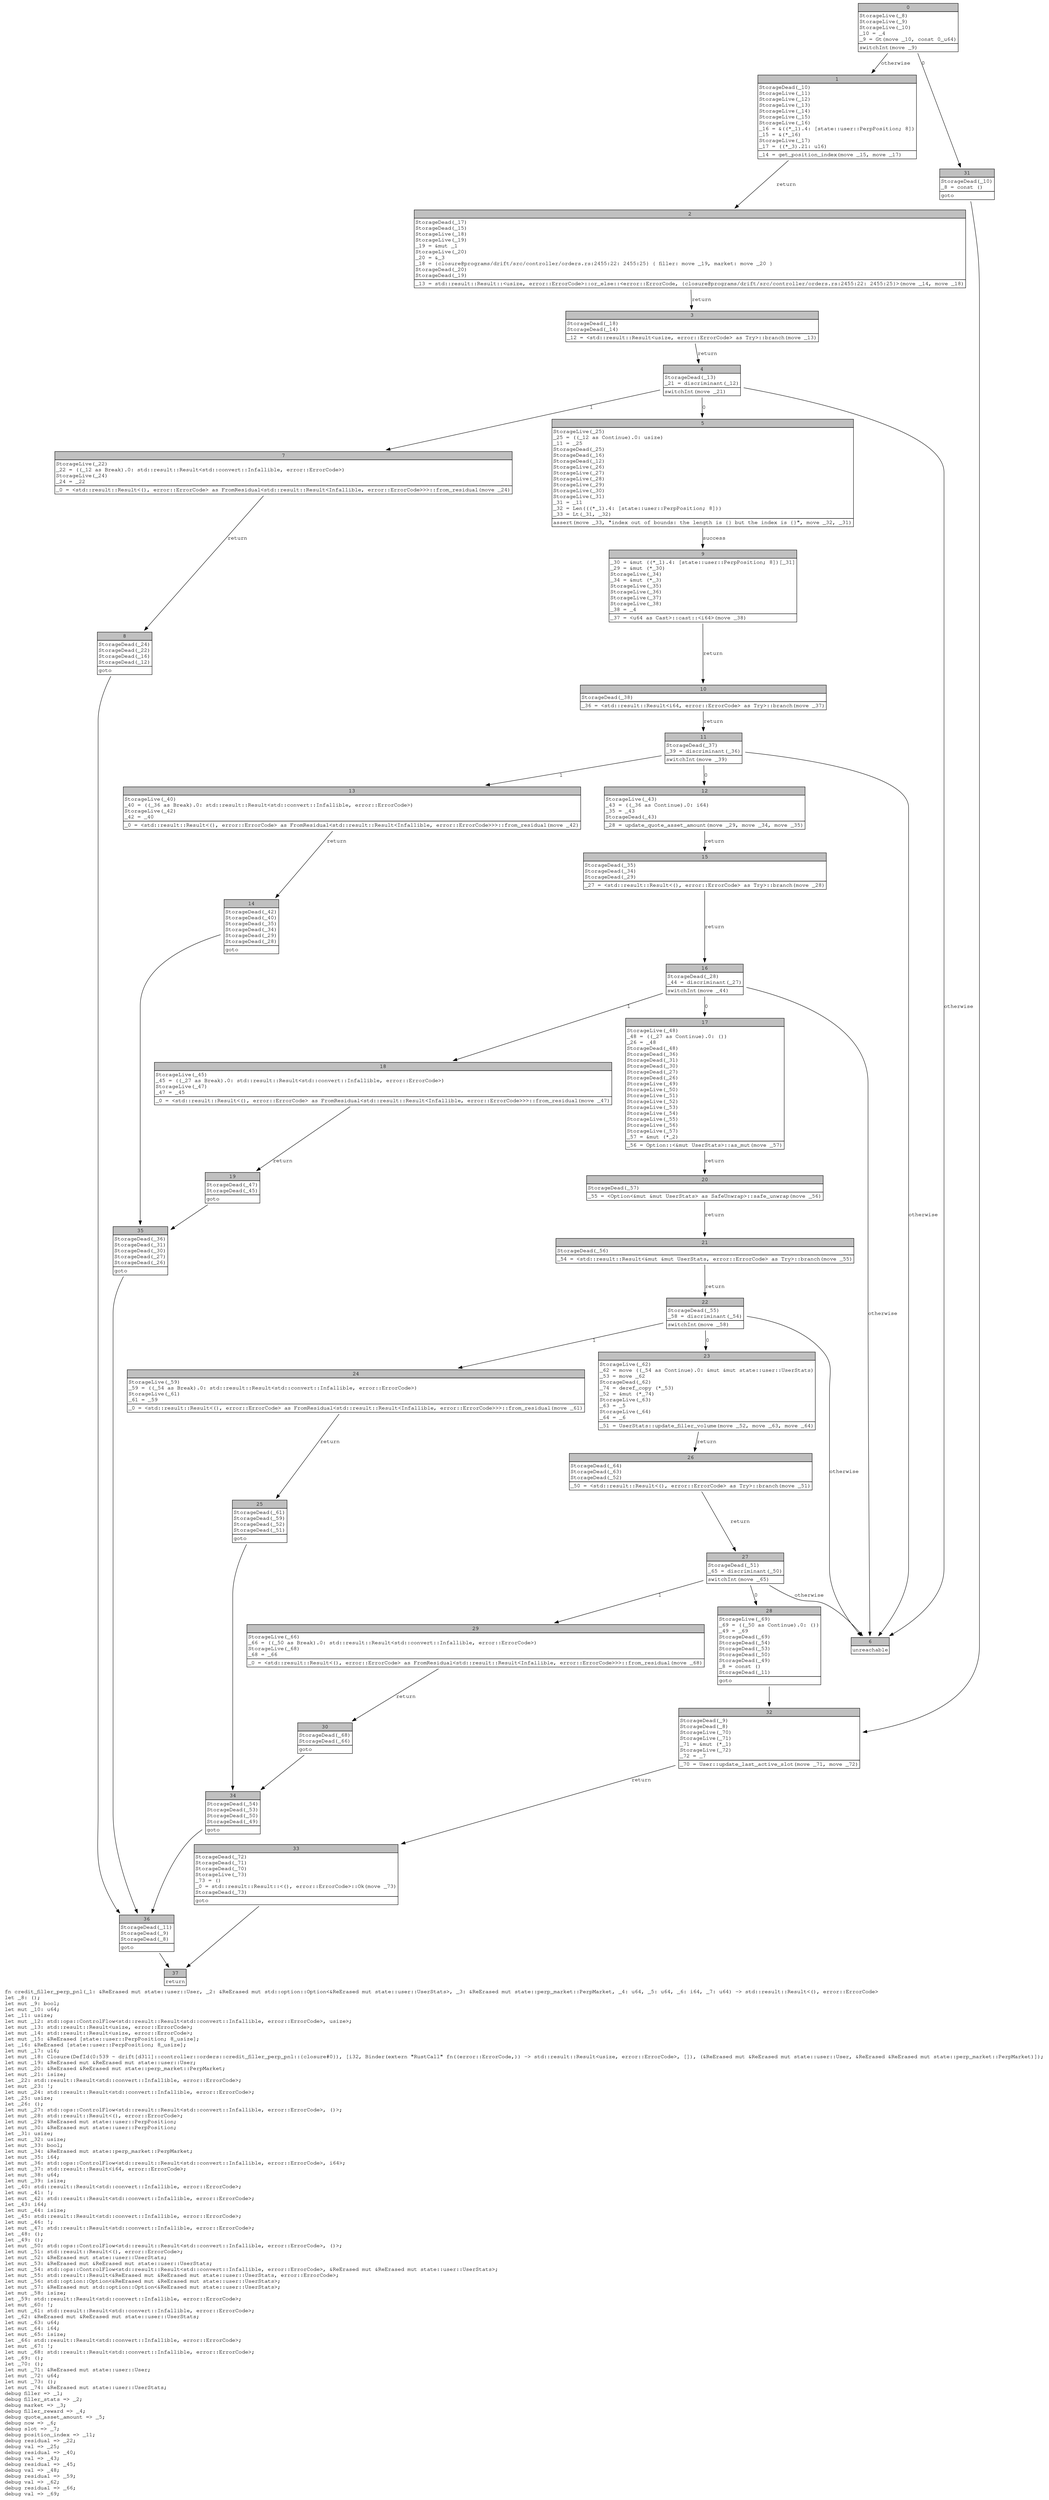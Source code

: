 digraph Mir_0_538 {
    graph [fontname="Courier, monospace"];
    node [fontname="Courier, monospace"];
    edge [fontname="Courier, monospace"];
    label=<fn credit_filler_perp_pnl(_1: &amp;ReErased mut state::user::User, _2: &amp;ReErased mut std::option::Option&lt;&amp;ReErased mut state::user::UserStats&gt;, _3: &amp;ReErased mut state::perp_market::PerpMarket, _4: u64, _5: u64, _6: i64, _7: u64) -&gt; std::result::Result&lt;(), error::ErrorCode&gt;<br align="left"/>let _8: ();<br align="left"/>let mut _9: bool;<br align="left"/>let mut _10: u64;<br align="left"/>let _11: usize;<br align="left"/>let mut _12: std::ops::ControlFlow&lt;std::result::Result&lt;std::convert::Infallible, error::ErrorCode&gt;, usize&gt;;<br align="left"/>let mut _13: std::result::Result&lt;usize, error::ErrorCode&gt;;<br align="left"/>let mut _14: std::result::Result&lt;usize, error::ErrorCode&gt;;<br align="left"/>let mut _15: &amp;ReErased [state::user::PerpPosition; 8_usize];<br align="left"/>let _16: &amp;ReErased [state::user::PerpPosition; 8_usize];<br align="left"/>let mut _17: u16;<br align="left"/>let mut _18: Closure(DefId(0:539 ~ drift[d311]::controller::orders::credit_filler_perp_pnl::{closure#0}), [i32, Binder(extern &quot;RustCall&quot; fn((error::ErrorCode,)) -&gt; std::result::Result&lt;usize, error::ErrorCode&gt;, []), (&amp;ReErased mut &amp;ReErased mut state::user::User, &amp;ReErased &amp;ReErased mut state::perp_market::PerpMarket)]);<br align="left"/>let mut _19: &amp;ReErased mut &amp;ReErased mut state::user::User;<br align="left"/>let mut _20: &amp;ReErased &amp;ReErased mut state::perp_market::PerpMarket;<br align="left"/>let mut _21: isize;<br align="left"/>let _22: std::result::Result&lt;std::convert::Infallible, error::ErrorCode&gt;;<br align="left"/>let mut _23: !;<br align="left"/>let mut _24: std::result::Result&lt;std::convert::Infallible, error::ErrorCode&gt;;<br align="left"/>let _25: usize;<br align="left"/>let _26: ();<br align="left"/>let mut _27: std::ops::ControlFlow&lt;std::result::Result&lt;std::convert::Infallible, error::ErrorCode&gt;, ()&gt;;<br align="left"/>let mut _28: std::result::Result&lt;(), error::ErrorCode&gt;;<br align="left"/>let mut _29: &amp;ReErased mut state::user::PerpPosition;<br align="left"/>let mut _30: &amp;ReErased mut state::user::PerpPosition;<br align="left"/>let _31: usize;<br align="left"/>let mut _32: usize;<br align="left"/>let mut _33: bool;<br align="left"/>let mut _34: &amp;ReErased mut state::perp_market::PerpMarket;<br align="left"/>let mut _35: i64;<br align="left"/>let mut _36: std::ops::ControlFlow&lt;std::result::Result&lt;std::convert::Infallible, error::ErrorCode&gt;, i64&gt;;<br align="left"/>let mut _37: std::result::Result&lt;i64, error::ErrorCode&gt;;<br align="left"/>let mut _38: u64;<br align="left"/>let mut _39: isize;<br align="left"/>let _40: std::result::Result&lt;std::convert::Infallible, error::ErrorCode&gt;;<br align="left"/>let mut _41: !;<br align="left"/>let mut _42: std::result::Result&lt;std::convert::Infallible, error::ErrorCode&gt;;<br align="left"/>let _43: i64;<br align="left"/>let mut _44: isize;<br align="left"/>let _45: std::result::Result&lt;std::convert::Infallible, error::ErrorCode&gt;;<br align="left"/>let mut _46: !;<br align="left"/>let mut _47: std::result::Result&lt;std::convert::Infallible, error::ErrorCode&gt;;<br align="left"/>let _48: ();<br align="left"/>let _49: ();<br align="left"/>let mut _50: std::ops::ControlFlow&lt;std::result::Result&lt;std::convert::Infallible, error::ErrorCode&gt;, ()&gt;;<br align="left"/>let mut _51: std::result::Result&lt;(), error::ErrorCode&gt;;<br align="left"/>let mut _52: &amp;ReErased mut state::user::UserStats;<br align="left"/>let mut _53: &amp;ReErased mut &amp;ReErased mut state::user::UserStats;<br align="left"/>let mut _54: std::ops::ControlFlow&lt;std::result::Result&lt;std::convert::Infallible, error::ErrorCode&gt;, &amp;ReErased mut &amp;ReErased mut state::user::UserStats&gt;;<br align="left"/>let mut _55: std::result::Result&lt;&amp;ReErased mut &amp;ReErased mut state::user::UserStats, error::ErrorCode&gt;;<br align="left"/>let mut _56: std::option::Option&lt;&amp;ReErased mut &amp;ReErased mut state::user::UserStats&gt;;<br align="left"/>let mut _57: &amp;ReErased mut std::option::Option&lt;&amp;ReErased mut state::user::UserStats&gt;;<br align="left"/>let mut _58: isize;<br align="left"/>let _59: std::result::Result&lt;std::convert::Infallible, error::ErrorCode&gt;;<br align="left"/>let mut _60: !;<br align="left"/>let mut _61: std::result::Result&lt;std::convert::Infallible, error::ErrorCode&gt;;<br align="left"/>let _62: &amp;ReErased mut &amp;ReErased mut state::user::UserStats;<br align="left"/>let mut _63: u64;<br align="left"/>let mut _64: i64;<br align="left"/>let mut _65: isize;<br align="left"/>let _66: std::result::Result&lt;std::convert::Infallible, error::ErrorCode&gt;;<br align="left"/>let mut _67: !;<br align="left"/>let mut _68: std::result::Result&lt;std::convert::Infallible, error::ErrorCode&gt;;<br align="left"/>let _69: ();<br align="left"/>let _70: ();<br align="left"/>let mut _71: &amp;ReErased mut state::user::User;<br align="left"/>let mut _72: u64;<br align="left"/>let mut _73: ();<br align="left"/>let mut _74: &amp;ReErased mut state::user::UserStats;<br align="left"/>debug filler =&gt; _1;<br align="left"/>debug filler_stats =&gt; _2;<br align="left"/>debug market =&gt; _3;<br align="left"/>debug filler_reward =&gt; _4;<br align="left"/>debug quote_asset_amount =&gt; _5;<br align="left"/>debug now =&gt; _6;<br align="left"/>debug slot =&gt; _7;<br align="left"/>debug position_index =&gt; _11;<br align="left"/>debug residual =&gt; _22;<br align="left"/>debug val =&gt; _25;<br align="left"/>debug residual =&gt; _40;<br align="left"/>debug val =&gt; _43;<br align="left"/>debug residual =&gt; _45;<br align="left"/>debug val =&gt; _48;<br align="left"/>debug residual =&gt; _59;<br align="left"/>debug val =&gt; _62;<br align="left"/>debug residual =&gt; _66;<br align="left"/>debug val =&gt; _69;<br align="left"/>>;
    bb0__0_538 [shape="none", label=<<table border="0" cellborder="1" cellspacing="0"><tr><td bgcolor="gray" align="center" colspan="1">0</td></tr><tr><td align="left" balign="left">StorageLive(_8)<br/>StorageLive(_9)<br/>StorageLive(_10)<br/>_10 = _4<br/>_9 = Gt(move _10, const 0_u64)<br/></td></tr><tr><td align="left">switchInt(move _9)</td></tr></table>>];
    bb1__0_538 [shape="none", label=<<table border="0" cellborder="1" cellspacing="0"><tr><td bgcolor="gray" align="center" colspan="1">1</td></tr><tr><td align="left" balign="left">StorageDead(_10)<br/>StorageLive(_11)<br/>StorageLive(_12)<br/>StorageLive(_13)<br/>StorageLive(_14)<br/>StorageLive(_15)<br/>StorageLive(_16)<br/>_16 = &amp;((*_1).4: [state::user::PerpPosition; 8])<br/>_15 = &amp;(*_16)<br/>StorageLive(_17)<br/>_17 = ((*_3).21: u16)<br/></td></tr><tr><td align="left">_14 = get_position_index(move _15, move _17)</td></tr></table>>];
    bb2__0_538 [shape="none", label=<<table border="0" cellborder="1" cellspacing="0"><tr><td bgcolor="gray" align="center" colspan="1">2</td></tr><tr><td align="left" balign="left">StorageDead(_17)<br/>StorageDead(_15)<br/>StorageLive(_18)<br/>StorageLive(_19)<br/>_19 = &amp;mut _1<br/>StorageLive(_20)<br/>_20 = &amp;_3<br/>_18 = {closure@programs/drift/src/controller/orders.rs:2455:22: 2455:25} { filler: move _19, market: move _20 }<br/>StorageDead(_20)<br/>StorageDead(_19)<br/></td></tr><tr><td align="left">_13 = std::result::Result::&lt;usize, error::ErrorCode&gt;::or_else::&lt;error::ErrorCode, {closure@programs/drift/src/controller/orders.rs:2455:22: 2455:25}&gt;(move _14, move _18)</td></tr></table>>];
    bb3__0_538 [shape="none", label=<<table border="0" cellborder="1" cellspacing="0"><tr><td bgcolor="gray" align="center" colspan="1">3</td></tr><tr><td align="left" balign="left">StorageDead(_18)<br/>StorageDead(_14)<br/></td></tr><tr><td align="left">_12 = &lt;std::result::Result&lt;usize, error::ErrorCode&gt; as Try&gt;::branch(move _13)</td></tr></table>>];
    bb4__0_538 [shape="none", label=<<table border="0" cellborder="1" cellspacing="0"><tr><td bgcolor="gray" align="center" colspan="1">4</td></tr><tr><td align="left" balign="left">StorageDead(_13)<br/>_21 = discriminant(_12)<br/></td></tr><tr><td align="left">switchInt(move _21)</td></tr></table>>];
    bb5__0_538 [shape="none", label=<<table border="0" cellborder="1" cellspacing="0"><tr><td bgcolor="gray" align="center" colspan="1">5</td></tr><tr><td align="left" balign="left">StorageLive(_25)<br/>_25 = ((_12 as Continue).0: usize)<br/>_11 = _25<br/>StorageDead(_25)<br/>StorageDead(_16)<br/>StorageDead(_12)<br/>StorageLive(_26)<br/>StorageLive(_27)<br/>StorageLive(_28)<br/>StorageLive(_29)<br/>StorageLive(_30)<br/>StorageLive(_31)<br/>_31 = _11<br/>_32 = Len(((*_1).4: [state::user::PerpPosition; 8]))<br/>_33 = Lt(_31, _32)<br/></td></tr><tr><td align="left">assert(move _33, &quot;index out of bounds: the length is {} but the index is {}&quot;, move _32, _31)</td></tr></table>>];
    bb6__0_538 [shape="none", label=<<table border="0" cellborder="1" cellspacing="0"><tr><td bgcolor="gray" align="center" colspan="1">6</td></tr><tr><td align="left">unreachable</td></tr></table>>];
    bb7__0_538 [shape="none", label=<<table border="0" cellborder="1" cellspacing="0"><tr><td bgcolor="gray" align="center" colspan="1">7</td></tr><tr><td align="left" balign="left">StorageLive(_22)<br/>_22 = ((_12 as Break).0: std::result::Result&lt;std::convert::Infallible, error::ErrorCode&gt;)<br/>StorageLive(_24)<br/>_24 = _22<br/></td></tr><tr><td align="left">_0 = &lt;std::result::Result&lt;(), error::ErrorCode&gt; as FromResidual&lt;std::result::Result&lt;Infallible, error::ErrorCode&gt;&gt;&gt;::from_residual(move _24)</td></tr></table>>];
    bb8__0_538 [shape="none", label=<<table border="0" cellborder="1" cellspacing="0"><tr><td bgcolor="gray" align="center" colspan="1">8</td></tr><tr><td align="left" balign="left">StorageDead(_24)<br/>StorageDead(_22)<br/>StorageDead(_16)<br/>StorageDead(_12)<br/></td></tr><tr><td align="left">goto</td></tr></table>>];
    bb9__0_538 [shape="none", label=<<table border="0" cellborder="1" cellspacing="0"><tr><td bgcolor="gray" align="center" colspan="1">9</td></tr><tr><td align="left" balign="left">_30 = &amp;mut ((*_1).4: [state::user::PerpPosition; 8])[_31]<br/>_29 = &amp;mut (*_30)<br/>StorageLive(_34)<br/>_34 = &amp;mut (*_3)<br/>StorageLive(_35)<br/>StorageLive(_36)<br/>StorageLive(_37)<br/>StorageLive(_38)<br/>_38 = _4<br/></td></tr><tr><td align="left">_37 = &lt;u64 as Cast&gt;::cast::&lt;i64&gt;(move _38)</td></tr></table>>];
    bb10__0_538 [shape="none", label=<<table border="0" cellborder="1" cellspacing="0"><tr><td bgcolor="gray" align="center" colspan="1">10</td></tr><tr><td align="left" balign="left">StorageDead(_38)<br/></td></tr><tr><td align="left">_36 = &lt;std::result::Result&lt;i64, error::ErrorCode&gt; as Try&gt;::branch(move _37)</td></tr></table>>];
    bb11__0_538 [shape="none", label=<<table border="0" cellborder="1" cellspacing="0"><tr><td bgcolor="gray" align="center" colspan="1">11</td></tr><tr><td align="left" balign="left">StorageDead(_37)<br/>_39 = discriminant(_36)<br/></td></tr><tr><td align="left">switchInt(move _39)</td></tr></table>>];
    bb12__0_538 [shape="none", label=<<table border="0" cellborder="1" cellspacing="0"><tr><td bgcolor="gray" align="center" colspan="1">12</td></tr><tr><td align="left" balign="left">StorageLive(_43)<br/>_43 = ((_36 as Continue).0: i64)<br/>_35 = _43<br/>StorageDead(_43)<br/></td></tr><tr><td align="left">_28 = update_quote_asset_amount(move _29, move _34, move _35)</td></tr></table>>];
    bb13__0_538 [shape="none", label=<<table border="0" cellborder="1" cellspacing="0"><tr><td bgcolor="gray" align="center" colspan="1">13</td></tr><tr><td align="left" balign="left">StorageLive(_40)<br/>_40 = ((_36 as Break).0: std::result::Result&lt;std::convert::Infallible, error::ErrorCode&gt;)<br/>StorageLive(_42)<br/>_42 = _40<br/></td></tr><tr><td align="left">_0 = &lt;std::result::Result&lt;(), error::ErrorCode&gt; as FromResidual&lt;std::result::Result&lt;Infallible, error::ErrorCode&gt;&gt;&gt;::from_residual(move _42)</td></tr></table>>];
    bb14__0_538 [shape="none", label=<<table border="0" cellborder="1" cellspacing="0"><tr><td bgcolor="gray" align="center" colspan="1">14</td></tr><tr><td align="left" balign="left">StorageDead(_42)<br/>StorageDead(_40)<br/>StorageDead(_35)<br/>StorageDead(_34)<br/>StorageDead(_29)<br/>StorageDead(_28)<br/></td></tr><tr><td align="left">goto</td></tr></table>>];
    bb15__0_538 [shape="none", label=<<table border="0" cellborder="1" cellspacing="0"><tr><td bgcolor="gray" align="center" colspan="1">15</td></tr><tr><td align="left" balign="left">StorageDead(_35)<br/>StorageDead(_34)<br/>StorageDead(_29)<br/></td></tr><tr><td align="left">_27 = &lt;std::result::Result&lt;(), error::ErrorCode&gt; as Try&gt;::branch(move _28)</td></tr></table>>];
    bb16__0_538 [shape="none", label=<<table border="0" cellborder="1" cellspacing="0"><tr><td bgcolor="gray" align="center" colspan="1">16</td></tr><tr><td align="left" balign="left">StorageDead(_28)<br/>_44 = discriminant(_27)<br/></td></tr><tr><td align="left">switchInt(move _44)</td></tr></table>>];
    bb17__0_538 [shape="none", label=<<table border="0" cellborder="1" cellspacing="0"><tr><td bgcolor="gray" align="center" colspan="1">17</td></tr><tr><td align="left" balign="left">StorageLive(_48)<br/>_48 = ((_27 as Continue).0: ())<br/>_26 = _48<br/>StorageDead(_48)<br/>StorageDead(_36)<br/>StorageDead(_31)<br/>StorageDead(_30)<br/>StorageDead(_27)<br/>StorageDead(_26)<br/>StorageLive(_49)<br/>StorageLive(_50)<br/>StorageLive(_51)<br/>StorageLive(_52)<br/>StorageLive(_53)<br/>StorageLive(_54)<br/>StorageLive(_55)<br/>StorageLive(_56)<br/>StorageLive(_57)<br/>_57 = &amp;mut (*_2)<br/></td></tr><tr><td align="left">_56 = Option::&lt;&amp;mut UserStats&gt;::as_mut(move _57)</td></tr></table>>];
    bb18__0_538 [shape="none", label=<<table border="0" cellborder="1" cellspacing="0"><tr><td bgcolor="gray" align="center" colspan="1">18</td></tr><tr><td align="left" balign="left">StorageLive(_45)<br/>_45 = ((_27 as Break).0: std::result::Result&lt;std::convert::Infallible, error::ErrorCode&gt;)<br/>StorageLive(_47)<br/>_47 = _45<br/></td></tr><tr><td align="left">_0 = &lt;std::result::Result&lt;(), error::ErrorCode&gt; as FromResidual&lt;std::result::Result&lt;Infallible, error::ErrorCode&gt;&gt;&gt;::from_residual(move _47)</td></tr></table>>];
    bb19__0_538 [shape="none", label=<<table border="0" cellborder="1" cellspacing="0"><tr><td bgcolor="gray" align="center" colspan="1">19</td></tr><tr><td align="left" balign="left">StorageDead(_47)<br/>StorageDead(_45)<br/></td></tr><tr><td align="left">goto</td></tr></table>>];
    bb20__0_538 [shape="none", label=<<table border="0" cellborder="1" cellspacing="0"><tr><td bgcolor="gray" align="center" colspan="1">20</td></tr><tr><td align="left" balign="left">StorageDead(_57)<br/></td></tr><tr><td align="left">_55 = &lt;Option&lt;&amp;mut &amp;mut UserStats&gt; as SafeUnwrap&gt;::safe_unwrap(move _56)</td></tr></table>>];
    bb21__0_538 [shape="none", label=<<table border="0" cellborder="1" cellspacing="0"><tr><td bgcolor="gray" align="center" colspan="1">21</td></tr><tr><td align="left" balign="left">StorageDead(_56)<br/></td></tr><tr><td align="left">_54 = &lt;std::result::Result&lt;&amp;mut &amp;mut UserStats, error::ErrorCode&gt; as Try&gt;::branch(move _55)</td></tr></table>>];
    bb22__0_538 [shape="none", label=<<table border="0" cellborder="1" cellspacing="0"><tr><td bgcolor="gray" align="center" colspan="1">22</td></tr><tr><td align="left" balign="left">StorageDead(_55)<br/>_58 = discriminant(_54)<br/></td></tr><tr><td align="left">switchInt(move _58)</td></tr></table>>];
    bb23__0_538 [shape="none", label=<<table border="0" cellborder="1" cellspacing="0"><tr><td bgcolor="gray" align="center" colspan="1">23</td></tr><tr><td align="left" balign="left">StorageLive(_62)<br/>_62 = move ((_54 as Continue).0: &amp;mut &amp;mut state::user::UserStats)<br/>_53 = move _62<br/>StorageDead(_62)<br/>_74 = deref_copy (*_53)<br/>_52 = &amp;mut (*_74)<br/>StorageLive(_63)<br/>_63 = _5<br/>StorageLive(_64)<br/>_64 = _6<br/></td></tr><tr><td align="left">_51 = UserStats::update_filler_volume(move _52, move _63, move _64)</td></tr></table>>];
    bb24__0_538 [shape="none", label=<<table border="0" cellborder="1" cellspacing="0"><tr><td bgcolor="gray" align="center" colspan="1">24</td></tr><tr><td align="left" balign="left">StorageLive(_59)<br/>_59 = ((_54 as Break).0: std::result::Result&lt;std::convert::Infallible, error::ErrorCode&gt;)<br/>StorageLive(_61)<br/>_61 = _59<br/></td></tr><tr><td align="left">_0 = &lt;std::result::Result&lt;(), error::ErrorCode&gt; as FromResidual&lt;std::result::Result&lt;Infallible, error::ErrorCode&gt;&gt;&gt;::from_residual(move _61)</td></tr></table>>];
    bb25__0_538 [shape="none", label=<<table border="0" cellborder="1" cellspacing="0"><tr><td bgcolor="gray" align="center" colspan="1">25</td></tr><tr><td align="left" balign="left">StorageDead(_61)<br/>StorageDead(_59)<br/>StorageDead(_52)<br/>StorageDead(_51)<br/></td></tr><tr><td align="left">goto</td></tr></table>>];
    bb26__0_538 [shape="none", label=<<table border="0" cellborder="1" cellspacing="0"><tr><td bgcolor="gray" align="center" colspan="1">26</td></tr><tr><td align="left" balign="left">StorageDead(_64)<br/>StorageDead(_63)<br/>StorageDead(_52)<br/></td></tr><tr><td align="left">_50 = &lt;std::result::Result&lt;(), error::ErrorCode&gt; as Try&gt;::branch(move _51)</td></tr></table>>];
    bb27__0_538 [shape="none", label=<<table border="0" cellborder="1" cellspacing="0"><tr><td bgcolor="gray" align="center" colspan="1">27</td></tr><tr><td align="left" balign="left">StorageDead(_51)<br/>_65 = discriminant(_50)<br/></td></tr><tr><td align="left">switchInt(move _65)</td></tr></table>>];
    bb28__0_538 [shape="none", label=<<table border="0" cellborder="1" cellspacing="0"><tr><td bgcolor="gray" align="center" colspan="1">28</td></tr><tr><td align="left" balign="left">StorageLive(_69)<br/>_69 = ((_50 as Continue).0: ())<br/>_49 = _69<br/>StorageDead(_69)<br/>StorageDead(_54)<br/>StorageDead(_53)<br/>StorageDead(_50)<br/>StorageDead(_49)<br/>_8 = const ()<br/>StorageDead(_11)<br/></td></tr><tr><td align="left">goto</td></tr></table>>];
    bb29__0_538 [shape="none", label=<<table border="0" cellborder="1" cellspacing="0"><tr><td bgcolor="gray" align="center" colspan="1">29</td></tr><tr><td align="left" balign="left">StorageLive(_66)<br/>_66 = ((_50 as Break).0: std::result::Result&lt;std::convert::Infallible, error::ErrorCode&gt;)<br/>StorageLive(_68)<br/>_68 = _66<br/></td></tr><tr><td align="left">_0 = &lt;std::result::Result&lt;(), error::ErrorCode&gt; as FromResidual&lt;std::result::Result&lt;Infallible, error::ErrorCode&gt;&gt;&gt;::from_residual(move _68)</td></tr></table>>];
    bb30__0_538 [shape="none", label=<<table border="0" cellborder="1" cellspacing="0"><tr><td bgcolor="gray" align="center" colspan="1">30</td></tr><tr><td align="left" balign="left">StorageDead(_68)<br/>StorageDead(_66)<br/></td></tr><tr><td align="left">goto</td></tr></table>>];
    bb31__0_538 [shape="none", label=<<table border="0" cellborder="1" cellspacing="0"><tr><td bgcolor="gray" align="center" colspan="1">31</td></tr><tr><td align="left" balign="left">StorageDead(_10)<br/>_8 = const ()<br/></td></tr><tr><td align="left">goto</td></tr></table>>];
    bb32__0_538 [shape="none", label=<<table border="0" cellborder="1" cellspacing="0"><tr><td bgcolor="gray" align="center" colspan="1">32</td></tr><tr><td align="left" balign="left">StorageDead(_9)<br/>StorageDead(_8)<br/>StorageLive(_70)<br/>StorageLive(_71)<br/>_71 = &amp;mut (*_1)<br/>StorageLive(_72)<br/>_72 = _7<br/></td></tr><tr><td align="left">_70 = User::update_last_active_slot(move _71, move _72)</td></tr></table>>];
    bb33__0_538 [shape="none", label=<<table border="0" cellborder="1" cellspacing="0"><tr><td bgcolor="gray" align="center" colspan="1">33</td></tr><tr><td align="left" balign="left">StorageDead(_72)<br/>StorageDead(_71)<br/>StorageDead(_70)<br/>StorageLive(_73)<br/>_73 = ()<br/>_0 = std::result::Result::&lt;(), error::ErrorCode&gt;::Ok(move _73)<br/>StorageDead(_73)<br/></td></tr><tr><td align="left">goto</td></tr></table>>];
    bb34__0_538 [shape="none", label=<<table border="0" cellborder="1" cellspacing="0"><tr><td bgcolor="gray" align="center" colspan="1">34</td></tr><tr><td align="left" balign="left">StorageDead(_54)<br/>StorageDead(_53)<br/>StorageDead(_50)<br/>StorageDead(_49)<br/></td></tr><tr><td align="left">goto</td></tr></table>>];
    bb35__0_538 [shape="none", label=<<table border="0" cellborder="1" cellspacing="0"><tr><td bgcolor="gray" align="center" colspan="1">35</td></tr><tr><td align="left" balign="left">StorageDead(_36)<br/>StorageDead(_31)<br/>StorageDead(_30)<br/>StorageDead(_27)<br/>StorageDead(_26)<br/></td></tr><tr><td align="left">goto</td></tr></table>>];
    bb36__0_538 [shape="none", label=<<table border="0" cellborder="1" cellspacing="0"><tr><td bgcolor="gray" align="center" colspan="1">36</td></tr><tr><td align="left" balign="left">StorageDead(_11)<br/>StorageDead(_9)<br/>StorageDead(_8)<br/></td></tr><tr><td align="left">goto</td></tr></table>>];
    bb37__0_538 [shape="none", label=<<table border="0" cellborder="1" cellspacing="0"><tr><td bgcolor="gray" align="center" colspan="1">37</td></tr><tr><td align="left">return</td></tr></table>>];
    bb0__0_538 -> bb31__0_538 [label="0"];
    bb0__0_538 -> bb1__0_538 [label="otherwise"];
    bb1__0_538 -> bb2__0_538 [label="return"];
    bb2__0_538 -> bb3__0_538 [label="return"];
    bb3__0_538 -> bb4__0_538 [label="return"];
    bb4__0_538 -> bb5__0_538 [label="0"];
    bb4__0_538 -> bb7__0_538 [label="1"];
    bb4__0_538 -> bb6__0_538 [label="otherwise"];
    bb5__0_538 -> bb9__0_538 [label="success"];
    bb7__0_538 -> bb8__0_538 [label="return"];
    bb8__0_538 -> bb36__0_538 [label=""];
    bb9__0_538 -> bb10__0_538 [label="return"];
    bb10__0_538 -> bb11__0_538 [label="return"];
    bb11__0_538 -> bb12__0_538 [label="0"];
    bb11__0_538 -> bb13__0_538 [label="1"];
    bb11__0_538 -> bb6__0_538 [label="otherwise"];
    bb12__0_538 -> bb15__0_538 [label="return"];
    bb13__0_538 -> bb14__0_538 [label="return"];
    bb14__0_538 -> bb35__0_538 [label=""];
    bb15__0_538 -> bb16__0_538 [label="return"];
    bb16__0_538 -> bb17__0_538 [label="0"];
    bb16__0_538 -> bb18__0_538 [label="1"];
    bb16__0_538 -> bb6__0_538 [label="otherwise"];
    bb17__0_538 -> bb20__0_538 [label="return"];
    bb18__0_538 -> bb19__0_538 [label="return"];
    bb19__0_538 -> bb35__0_538 [label=""];
    bb20__0_538 -> bb21__0_538 [label="return"];
    bb21__0_538 -> bb22__0_538 [label="return"];
    bb22__0_538 -> bb23__0_538 [label="0"];
    bb22__0_538 -> bb24__0_538 [label="1"];
    bb22__0_538 -> bb6__0_538 [label="otherwise"];
    bb23__0_538 -> bb26__0_538 [label="return"];
    bb24__0_538 -> bb25__0_538 [label="return"];
    bb25__0_538 -> bb34__0_538 [label=""];
    bb26__0_538 -> bb27__0_538 [label="return"];
    bb27__0_538 -> bb28__0_538 [label="0"];
    bb27__0_538 -> bb29__0_538 [label="1"];
    bb27__0_538 -> bb6__0_538 [label="otherwise"];
    bb28__0_538 -> bb32__0_538 [label=""];
    bb29__0_538 -> bb30__0_538 [label="return"];
    bb30__0_538 -> bb34__0_538 [label=""];
    bb31__0_538 -> bb32__0_538 [label=""];
    bb32__0_538 -> bb33__0_538 [label="return"];
    bb33__0_538 -> bb37__0_538 [label=""];
    bb34__0_538 -> bb36__0_538 [label=""];
    bb35__0_538 -> bb36__0_538 [label=""];
    bb36__0_538 -> bb37__0_538 [label=""];
}

